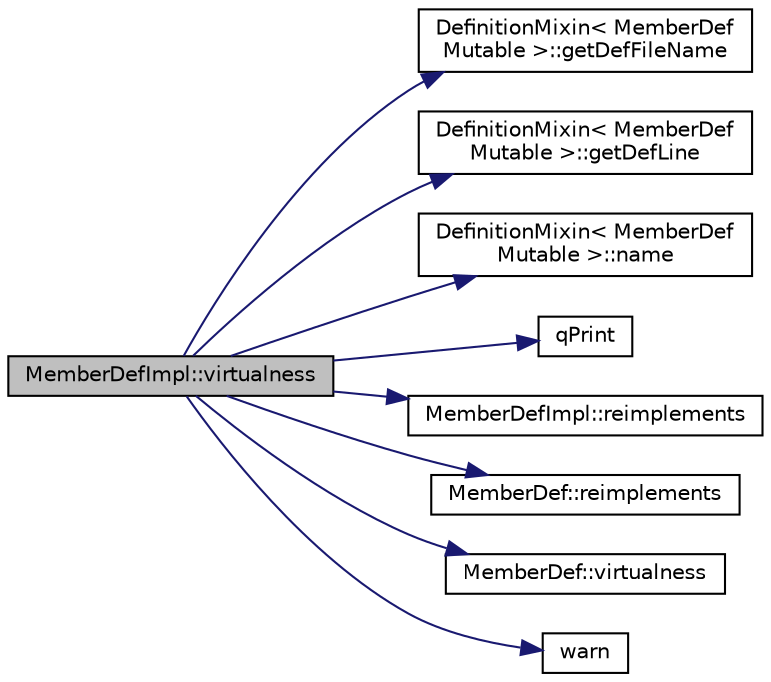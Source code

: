 digraph "MemberDefImpl::virtualness"
{
 // LATEX_PDF_SIZE
  edge [fontname="Helvetica",fontsize="10",labelfontname="Helvetica",labelfontsize="10"];
  node [fontname="Helvetica",fontsize="10",shape=record];
  rankdir="LR";
  Node1 [label="MemberDefImpl::virtualness",height=0.2,width=0.4,color="black", fillcolor="grey75", style="filled", fontcolor="black",tooltip=" "];
  Node1 -> Node2 [color="midnightblue",fontsize="10",style="solid",fontname="Helvetica"];
  Node2 [label="DefinitionMixin\< MemberDef\lMutable \>::getDefFileName",height=0.2,width=0.4,color="black", fillcolor="white", style="filled",URL="$classDefinitionMixin.html#a1bdb33760e3315cca793401bb3a31843",tooltip=" "];
  Node1 -> Node3 [color="midnightblue",fontsize="10",style="solid",fontname="Helvetica"];
  Node3 [label="DefinitionMixin\< MemberDef\lMutable \>::getDefLine",height=0.2,width=0.4,color="black", fillcolor="white", style="filled",URL="$classDefinitionMixin.html#ab82c6f708e433f94d7d55cf0582d0776",tooltip=" "];
  Node1 -> Node4 [color="midnightblue",fontsize="10",style="solid",fontname="Helvetica"];
  Node4 [label="DefinitionMixin\< MemberDef\lMutable \>::name",height=0.2,width=0.4,color="black", fillcolor="white", style="filled",URL="$classDefinitionMixin.html#a03a95195d1616701c67a11d38b2b22bf",tooltip=" "];
  Node1 -> Node5 [color="midnightblue",fontsize="10",style="solid",fontname="Helvetica"];
  Node5 [label="qPrint",height=0.2,width=0.4,color="black", fillcolor="white", style="filled",URL="$qcstring_8h.html#a9851ebb5ae2f65b4d2b1d08421edbfd2",tooltip=" "];
  Node1 -> Node6 [color="midnightblue",fontsize="10",style="solid",fontname="Helvetica"];
  Node6 [label="MemberDefImpl::reimplements",height=0.2,width=0.4,color="black", fillcolor="white", style="filled",URL="$classMemberDefImpl.html#a8802910f6c3813a7b56402720b89911e",tooltip=" "];
  Node1 -> Node7 [color="midnightblue",fontsize="10",style="solid",fontname="Helvetica"];
  Node7 [label="MemberDef::reimplements",height=0.2,width=0.4,color="black", fillcolor="white", style="filled",URL="$classMemberDef.html#a735862f449c091668f1fc86004aab3a2",tooltip=" "];
  Node1 -> Node8 [color="midnightblue",fontsize="10",style="solid",fontname="Helvetica"];
  Node8 [label="MemberDef::virtualness",height=0.2,width=0.4,color="black", fillcolor="white", style="filled",URL="$classMemberDef.html#ae450a2be776cc5d05726bab8354f6d62",tooltip=" "];
  Node1 -> Node9 [color="midnightblue",fontsize="10",style="solid",fontname="Helvetica"];
  Node9 [label="warn",height=0.2,width=0.4,color="black", fillcolor="white", style="filled",URL="$message_8cpp.html#ab9900b0a7af62acd881e57901b0418a1",tooltip=" "];
}
